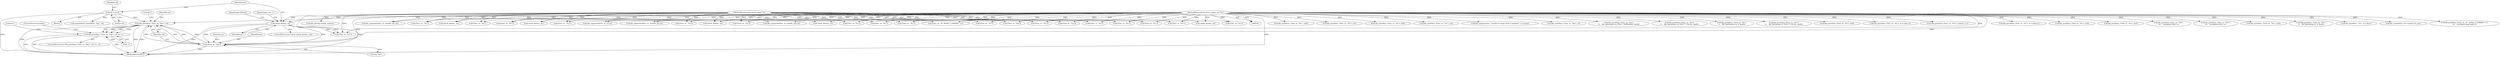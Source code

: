digraph "0_file_4a284c89d6ef11aca34da65da7d673050a5ea320_5@pointer" {
"1000830" [label="(Call,file_printf(ms, F(ms, m, \"%g\"), vd))"];
"1000832" [label="(Call,F(ms, m, \"%g\"))"];
"1000795" [label="(Call,check_fmt(ms, m))"];
"1000102" [label="(MethodParameterIn,struct magic_set *ms)"];
"1000103" [label="(MethodParameterIn,struct magic *m)"];
"1000789" [label="(Call,vd = p->d)"];
"1000829" [label="(Call,file_printf(ms, F(ms, m, \"%g\"), vd) == -1)"];
"1000204" [label="(Call,file_signextend(ms, m, (uint64_t)p->h))"];
"1000161" [label="(Call,F(ms, m, \"%s\"))"];
"1000125" [label="(Block,)"];
"1000841" [label="(Literal,1)"];
"1000138" [label="(Call,check_fmt(ms, m))"];
"1000890" [label="(Call,F(ms, m, \"%s\"))"];
"1000828" [label="(ControlStructure,if (file_printf(ms, F(ms, m, \"%g\"), vd) == -1))"];
"1000442" [label="(Call,file_printf(ms, F(ms, m, \"%s\"), m->value.s))"];
"1000159" [label="(Call,file_printf(ms, F(ms, m, \"%s\"), buf))"];
"1000832" [label="(Call,F(ms, m, \"%g\"))"];
"1000560" [label="(Call,file_pstring_length_size(m))"];
"1000842" [label="(ControlStructure,break;)"];
"1000696" [label="(Call,F(ms, m, \"%s\"))"];
"1000938" [label="(Call,F(ms, m, \"%s\"))"];
"1000838" [label="(Literal,1)"];
"1000797" [label="(Identifier,m)"];
"1000234" [label="(Call,file_printf(ms, F(ms, m, \"%s\"), buf))"];
"1000328" [label="(Call,F(ms, m, \"%u\"))"];
"1000444" [label="(Call,F(ms, m, \"%s\"))"];
"1000789" [label="(Call,vd = p->d)"];
"1000175" [label="(Call,file_printf(ms, F(ms, m, \"%d\"),\n\t\t\t    (unsigned char) v))"];
"1000829" [label="(Call,file_printf(ms, F(ms, m, \"%g\"), vd) == -1)"];
"1000289" [label="(Call,check_fmt(ms, m))"];
"1000790" [label="(Identifier,vd)"];
"1000236" [label="(Call,F(ms, m, \"%s\"))"];
"1000177" [label="(Call,F(ms, m, \"%d\"))"];
"1000766" [label="(Call,F(ms, m, \"%g\"))"];
"1000796" [label="(Identifier,ms)"];
"1000729" [label="(Call,check_fmt(ms, m))"];
"1000806" [label="(Call,snprintf(buf, sizeof(buf), \"%g\", vd))"];
"1000250" [label="(Call,file_printf(ms, F(ms, m, \"%u\"),\n\t\t\t    (unsigned short) v))"];
"1000310" [label="(Call,file_printf(ms, F(ms, m, \"%s\"), buf))"];
"1000834" [label="(Identifier,m)"];
"1000362" [label="(Call,check_fmt(ms, m))"];
"1000355" [label="(Call,file_signextend(ms, m, p->q))"];
"1000795" [label="(Call,check_fmt(ms, m))"];
"1000601" [label="(Call,file_printf(ms, F(ms, m, \"%s\"),\n\t\t    file_fmttime(p->l, 0, tbuf)))"];
"1000982" [label="(Call,file_printf(ms, \"%s\", m->desc))"];
"1000876" [label="(Call,file_oomem(ms, ms->search.rm_len))"];
"1000835" [label="(Literal,\"%g\")"];
"1000280" [label="(Call,file_signextend(ms, m, (uint64_t)p->l))"];
"1000803" [label="(JumpTarget,case 1:)"];
"1000312" [label="(Call,F(ms, m, \"%s\"))"];
"1000399" [label="(Call,file_printf(ms, F(ms, m, \"%\" INT64_T_FORMAT \"u\"),\n\t\t\t    (unsigned long long) v))"];
"1001022" [label="(MethodReturn,RET)"];
"1000837" [label="(Call,-1)"];
"1000836" [label="(Identifier,vd)"];
"1000383" [label="(Call,file_printf(ms, F(ms, m, \"%s\"), buf))"];
"1000794" [label="(ControlStructure,switch (check_fmt(ms, m)))"];
"1000540" [label="(Call,file_printf(ms, F(ms, m, \"%s\"), str))"];
"1000129" [label="(Call,file_signextend(ms, m, (uint64_t)p->b))"];
"1000750" [label="(Call,F(ms, m, \"%s\"))"];
"1000814" [label="(Call,file_printf(ms, F(ms, m, \"%s\"), buf))"];
"1000888" [label="(Call,file_printf(ms, F(ms, m, \"%s\"), cp))"];
"1001009" [label="(Call,file_magerror(ms, \"invalid m->type (%d) in mprint()\", m->type))"];
"1000401" [label="(Call,F(ms, m, \"%\" INT64_T_FORMAT \"u\"))"];
"1000833" [label="(Identifier,ms)"];
"1000103" [label="(MethodParameterIn,struct magic *m)"];
"1000791" [label="(Call,p->d)"];
"1000764" [label="(Call,file_printf(ms, F(ms, m, \"%g\"), vf))"];
"1000830" [label="(Call,file_printf(ms, F(ms, m, \"%g\"), vd))"];
"1000571" [label="(Call,F(ms, m, \"%s\"))"];
"1000694" [label="(Call,file_printf(ms, F(ms, m, \"%s\"),\n\t\t    file_fmttime(p->q, FILE_T_WINDOWS, tbuf)))"];
"1000252" [label="(Call,F(ms, m, \"%u\"))"];
"1000665" [label="(Call,F(ms, m, \"%s\"))"];
"1000385" [label="(Call,F(ms, m, \"%s\"))"];
"1000632" [label="(Call,file_printf(ms, F(ms, m, \"%s\"),\n\t\t    file_fmttime(p->q, FILE_T_LOCAL, tbuf)))"];
"1000542" [label="(Call,F(ms, m, \"%s\"))"];
"1000603" [label="(Call,F(ms, m, \"%s\"))"];
"1000663" [label="(Call,file_printf(ms, F(ms, m, \"%s\"),\n\t\t    file_fmttime(p->q, 0, tbuf)))"];
"1000827" [label="(JumpTarget,default:)"];
"1000102" [label="(MethodParameterIn,struct magic_set *ms)"];
"1000569" [label="(Call,file_printf(ms, F(ms, m, \"%s\"),\n\t\t    file_fmttime(p->l, FILE_T_LOCAL, tbuf)))"];
"1000748" [label="(Call,file_printf(ms, F(ms, m, \"%s\"), buf))"];
"1000831" [label="(Identifier,ms)"];
"1000816" [label="(Call,F(ms, m, \"%s\"))"];
"1000213" [label="(Call,check_fmt(ms, m))"];
"1000634" [label="(Call,F(ms, m, \"%s\"))"];
"1000936" [label="(Call,file_printf(ms, F(ms, m, \"%s\"), m->value.s))"];
"1000326" [label="(Call,file_printf(ms, F(ms, m, \"%u\"), (uint32_t) v))"];
"1000830" -> "1000829"  [label="AST: "];
"1000830" -> "1000836"  [label="CFG: "];
"1000831" -> "1000830"  [label="AST: "];
"1000832" -> "1000830"  [label="AST: "];
"1000836" -> "1000830"  [label="AST: "];
"1000838" -> "1000830"  [label="CFG: "];
"1000830" -> "1001022"  [label="DDG: "];
"1000830" -> "1001022"  [label="DDG: "];
"1000830" -> "1001022"  [label="DDG: "];
"1000830" -> "1000829"  [label="DDG: "];
"1000830" -> "1000829"  [label="DDG: "];
"1000830" -> "1000829"  [label="DDG: "];
"1000832" -> "1000830"  [label="DDG: "];
"1000832" -> "1000830"  [label="DDG: "];
"1000832" -> "1000830"  [label="DDG: "];
"1000102" -> "1000830"  [label="DDG: "];
"1000789" -> "1000830"  [label="DDG: "];
"1000832" -> "1000835"  [label="CFG: "];
"1000833" -> "1000832"  [label="AST: "];
"1000834" -> "1000832"  [label="AST: "];
"1000835" -> "1000832"  [label="AST: "];
"1000836" -> "1000832"  [label="CFG: "];
"1000832" -> "1001022"  [label="DDG: "];
"1000795" -> "1000832"  [label="DDG: "];
"1000795" -> "1000832"  [label="DDG: "];
"1000102" -> "1000832"  [label="DDG: "];
"1000103" -> "1000832"  [label="DDG: "];
"1000795" -> "1000794"  [label="AST: "];
"1000795" -> "1000797"  [label="CFG: "];
"1000796" -> "1000795"  [label="AST: "];
"1000797" -> "1000795"  [label="AST: "];
"1000803" -> "1000795"  [label="CFG: "];
"1000827" -> "1000795"  [label="CFG: "];
"1000795" -> "1001022"  [label="DDG: "];
"1000102" -> "1000795"  [label="DDG: "];
"1000103" -> "1000795"  [label="DDG: "];
"1000795" -> "1000816"  [label="DDG: "];
"1000795" -> "1000816"  [label="DDG: "];
"1000102" -> "1000101"  [label="AST: "];
"1000102" -> "1001022"  [label="DDG: "];
"1000102" -> "1000129"  [label="DDG: "];
"1000102" -> "1000138"  [label="DDG: "];
"1000102" -> "1000159"  [label="DDG: "];
"1000102" -> "1000161"  [label="DDG: "];
"1000102" -> "1000175"  [label="DDG: "];
"1000102" -> "1000177"  [label="DDG: "];
"1000102" -> "1000204"  [label="DDG: "];
"1000102" -> "1000213"  [label="DDG: "];
"1000102" -> "1000234"  [label="DDG: "];
"1000102" -> "1000236"  [label="DDG: "];
"1000102" -> "1000250"  [label="DDG: "];
"1000102" -> "1000252"  [label="DDG: "];
"1000102" -> "1000280"  [label="DDG: "];
"1000102" -> "1000289"  [label="DDG: "];
"1000102" -> "1000310"  [label="DDG: "];
"1000102" -> "1000312"  [label="DDG: "];
"1000102" -> "1000326"  [label="DDG: "];
"1000102" -> "1000328"  [label="DDG: "];
"1000102" -> "1000355"  [label="DDG: "];
"1000102" -> "1000362"  [label="DDG: "];
"1000102" -> "1000383"  [label="DDG: "];
"1000102" -> "1000385"  [label="DDG: "];
"1000102" -> "1000399"  [label="DDG: "];
"1000102" -> "1000401"  [label="DDG: "];
"1000102" -> "1000442"  [label="DDG: "];
"1000102" -> "1000444"  [label="DDG: "];
"1000102" -> "1000540"  [label="DDG: "];
"1000102" -> "1000542"  [label="DDG: "];
"1000102" -> "1000569"  [label="DDG: "];
"1000102" -> "1000571"  [label="DDG: "];
"1000102" -> "1000601"  [label="DDG: "];
"1000102" -> "1000603"  [label="DDG: "];
"1000102" -> "1000632"  [label="DDG: "];
"1000102" -> "1000634"  [label="DDG: "];
"1000102" -> "1000663"  [label="DDG: "];
"1000102" -> "1000665"  [label="DDG: "];
"1000102" -> "1000694"  [label="DDG: "];
"1000102" -> "1000696"  [label="DDG: "];
"1000102" -> "1000729"  [label="DDG: "];
"1000102" -> "1000748"  [label="DDG: "];
"1000102" -> "1000750"  [label="DDG: "];
"1000102" -> "1000764"  [label="DDG: "];
"1000102" -> "1000766"  [label="DDG: "];
"1000102" -> "1000814"  [label="DDG: "];
"1000102" -> "1000816"  [label="DDG: "];
"1000102" -> "1000876"  [label="DDG: "];
"1000102" -> "1000888"  [label="DDG: "];
"1000102" -> "1000890"  [label="DDG: "];
"1000102" -> "1000936"  [label="DDG: "];
"1000102" -> "1000938"  [label="DDG: "];
"1000102" -> "1000982"  [label="DDG: "];
"1000102" -> "1001009"  [label="DDG: "];
"1000103" -> "1000101"  [label="AST: "];
"1000103" -> "1001022"  [label="DDG: "];
"1000103" -> "1000129"  [label="DDG: "];
"1000103" -> "1000138"  [label="DDG: "];
"1000103" -> "1000161"  [label="DDG: "];
"1000103" -> "1000177"  [label="DDG: "];
"1000103" -> "1000204"  [label="DDG: "];
"1000103" -> "1000213"  [label="DDG: "];
"1000103" -> "1000236"  [label="DDG: "];
"1000103" -> "1000252"  [label="DDG: "];
"1000103" -> "1000280"  [label="DDG: "];
"1000103" -> "1000289"  [label="DDG: "];
"1000103" -> "1000312"  [label="DDG: "];
"1000103" -> "1000328"  [label="DDG: "];
"1000103" -> "1000355"  [label="DDG: "];
"1000103" -> "1000362"  [label="DDG: "];
"1000103" -> "1000385"  [label="DDG: "];
"1000103" -> "1000401"  [label="DDG: "];
"1000103" -> "1000444"  [label="DDG: "];
"1000103" -> "1000542"  [label="DDG: "];
"1000103" -> "1000560"  [label="DDG: "];
"1000103" -> "1000571"  [label="DDG: "];
"1000103" -> "1000603"  [label="DDG: "];
"1000103" -> "1000634"  [label="DDG: "];
"1000103" -> "1000665"  [label="DDG: "];
"1000103" -> "1000696"  [label="DDG: "];
"1000103" -> "1000729"  [label="DDG: "];
"1000103" -> "1000750"  [label="DDG: "];
"1000103" -> "1000766"  [label="DDG: "];
"1000103" -> "1000816"  [label="DDG: "];
"1000103" -> "1000890"  [label="DDG: "];
"1000103" -> "1000938"  [label="DDG: "];
"1000789" -> "1000125"  [label="AST: "];
"1000789" -> "1000791"  [label="CFG: "];
"1000790" -> "1000789"  [label="AST: "];
"1000791" -> "1000789"  [label="AST: "];
"1000796" -> "1000789"  [label="CFG: "];
"1000789" -> "1001022"  [label="DDG: "];
"1000789" -> "1000806"  [label="DDG: "];
"1000829" -> "1000828"  [label="AST: "];
"1000829" -> "1000837"  [label="CFG: "];
"1000837" -> "1000829"  [label="AST: "];
"1000841" -> "1000829"  [label="CFG: "];
"1000842" -> "1000829"  [label="CFG: "];
"1000829" -> "1001022"  [label="DDG: "];
"1000829" -> "1001022"  [label="DDG: "];
"1000829" -> "1001022"  [label="DDG: "];
"1000837" -> "1000829"  [label="DDG: "];
}
